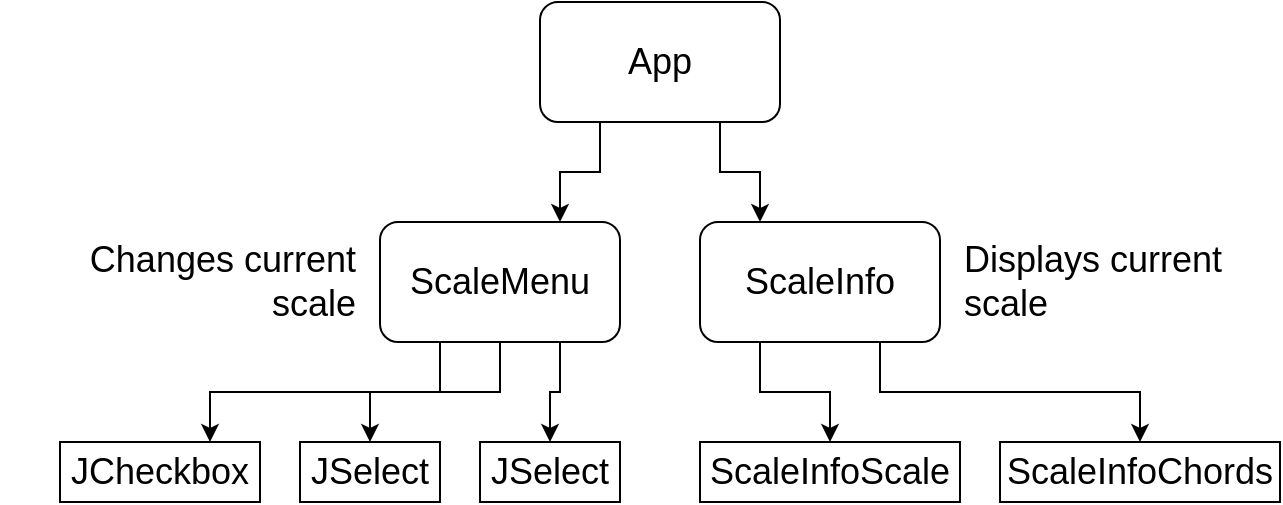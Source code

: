 <mxfile version="20.2.5" type="github">
  <diagram id="WLUykvCk9a5KXr3gEcbK" name="Page-1">
    <mxGraphModel dx="1422" dy="752" grid="1" gridSize="10" guides="1" tooltips="1" connect="1" arrows="1" fold="1" page="1" pageScale="1" pageWidth="850" pageHeight="1100" math="0" shadow="0">
      <root>
        <mxCell id="0" />
        <mxCell id="1" parent="0" />
        <mxCell id="4VahikGaE-Dxck3tvNCw-5" style="edgeStyle=orthogonalEdgeStyle;rounded=0;orthogonalLoop=1;jettySize=auto;html=1;exitX=0.75;exitY=1;exitDx=0;exitDy=0;entryX=0.25;entryY=0;entryDx=0;entryDy=0;fontSize=18;" edge="1" parent="1" source="4VahikGaE-Dxck3tvNCw-2" target="4VahikGaE-Dxck3tvNCw-4">
          <mxGeometry relative="1" as="geometry" />
        </mxCell>
        <mxCell id="4VahikGaE-Dxck3tvNCw-6" style="edgeStyle=orthogonalEdgeStyle;rounded=0;orthogonalLoop=1;jettySize=auto;html=1;exitX=0.25;exitY=1;exitDx=0;exitDy=0;entryX=0.75;entryY=0;entryDx=0;entryDy=0;fontSize=18;" edge="1" parent="1" source="4VahikGaE-Dxck3tvNCw-2" target="4VahikGaE-Dxck3tvNCw-3">
          <mxGeometry relative="1" as="geometry" />
        </mxCell>
        <mxCell id="4VahikGaE-Dxck3tvNCw-2" value="&lt;div&gt;App&lt;/div&gt;" style="rounded=1;whiteSpace=wrap;html=1;fontSize=18;" vertex="1" parent="1">
          <mxGeometry x="360" y="100" width="120" height="60" as="geometry" />
        </mxCell>
        <mxCell id="4VahikGaE-Dxck3tvNCw-16" style="edgeStyle=orthogonalEdgeStyle;rounded=0;orthogonalLoop=1;jettySize=auto;html=1;exitX=0.25;exitY=1;exitDx=0;exitDy=0;entryX=0.75;entryY=0;entryDx=0;entryDy=0;fontSize=18;" edge="1" parent="1" source="4VahikGaE-Dxck3tvNCw-3" target="4VahikGaE-Dxck3tvNCw-10">
          <mxGeometry relative="1" as="geometry" />
        </mxCell>
        <mxCell id="4VahikGaE-Dxck3tvNCw-17" style="edgeStyle=orthogonalEdgeStyle;rounded=0;orthogonalLoop=1;jettySize=auto;html=1;exitX=0.5;exitY=1;exitDx=0;exitDy=0;entryX=0.5;entryY=0;entryDx=0;entryDy=0;fontSize=18;" edge="1" parent="1" source="4VahikGaE-Dxck3tvNCw-3" target="4VahikGaE-Dxck3tvNCw-11">
          <mxGeometry relative="1" as="geometry" />
        </mxCell>
        <mxCell id="4VahikGaE-Dxck3tvNCw-18" style="edgeStyle=orthogonalEdgeStyle;rounded=0;orthogonalLoop=1;jettySize=auto;html=1;exitX=0.75;exitY=1;exitDx=0;exitDy=0;entryX=0.5;entryY=0;entryDx=0;entryDy=0;fontSize=18;" edge="1" parent="1" source="4VahikGaE-Dxck3tvNCw-3" target="4VahikGaE-Dxck3tvNCw-13">
          <mxGeometry relative="1" as="geometry" />
        </mxCell>
        <mxCell id="4VahikGaE-Dxck3tvNCw-3" value="ScaleMenu" style="rounded=1;whiteSpace=wrap;html=1;fontSize=18;" vertex="1" parent="1">
          <mxGeometry x="280" y="210" width="120" height="60" as="geometry" />
        </mxCell>
        <mxCell id="4VahikGaE-Dxck3tvNCw-21" style="edgeStyle=orthogonalEdgeStyle;rounded=0;orthogonalLoop=1;jettySize=auto;html=1;exitX=0.25;exitY=1;exitDx=0;exitDy=0;entryX=0.5;entryY=0;entryDx=0;entryDy=0;fontSize=18;" edge="1" parent="1" source="4VahikGaE-Dxck3tvNCw-4" target="4VahikGaE-Dxck3tvNCw-19">
          <mxGeometry relative="1" as="geometry" />
        </mxCell>
        <mxCell id="4VahikGaE-Dxck3tvNCw-22" style="edgeStyle=orthogonalEdgeStyle;rounded=0;orthogonalLoop=1;jettySize=auto;html=1;exitX=0.75;exitY=1;exitDx=0;exitDy=0;fontSize=18;" edge="1" parent="1" source="4VahikGaE-Dxck3tvNCw-4" target="4VahikGaE-Dxck3tvNCw-20">
          <mxGeometry relative="1" as="geometry" />
        </mxCell>
        <mxCell id="4VahikGaE-Dxck3tvNCw-4" value="&lt;div&gt;ScaleInfo&lt;/div&gt;" style="rounded=1;whiteSpace=wrap;html=1;fontSize=18;" vertex="1" parent="1">
          <mxGeometry x="440" y="210" width="120" height="60" as="geometry" />
        </mxCell>
        <mxCell id="4VahikGaE-Dxck3tvNCw-7" value="Changes current scale" style="text;html=1;strokeColor=none;fillColor=none;align=right;verticalAlign=middle;whiteSpace=wrap;rounded=0;fontSize=18;" vertex="1" parent="1">
          <mxGeometry x="90" y="225" width="180" height="30" as="geometry" />
        </mxCell>
        <mxCell id="4VahikGaE-Dxck3tvNCw-8" value="Displays current scale" style="text;html=1;strokeColor=none;fillColor=none;align=left;verticalAlign=middle;whiteSpace=wrap;rounded=0;fontSize=18;" vertex="1" parent="1">
          <mxGeometry x="570" y="225" width="140" height="30" as="geometry" />
        </mxCell>
        <mxCell id="4VahikGaE-Dxck3tvNCw-10" value="JCheckbox" style="rounded=0;whiteSpace=wrap;html=1;fontSize=18;" vertex="1" parent="1">
          <mxGeometry x="120" y="320" width="100" height="30" as="geometry" />
        </mxCell>
        <mxCell id="4VahikGaE-Dxck3tvNCw-11" value="JSelect" style="rounded=0;whiteSpace=wrap;html=1;fontSize=18;" vertex="1" parent="1">
          <mxGeometry x="240" y="320" width="70" height="30" as="geometry" />
        </mxCell>
        <mxCell id="4VahikGaE-Dxck3tvNCw-13" value="JSelect" style="rounded=0;whiteSpace=wrap;html=1;fontSize=18;" vertex="1" parent="1">
          <mxGeometry x="330" y="320" width="70" height="30" as="geometry" />
        </mxCell>
        <mxCell id="4VahikGaE-Dxck3tvNCw-19" value="ScaleInfoScale" style="rounded=0;whiteSpace=wrap;html=1;fontSize=18;" vertex="1" parent="1">
          <mxGeometry x="440" y="320" width="130" height="30" as="geometry" />
        </mxCell>
        <mxCell id="4VahikGaE-Dxck3tvNCw-20" value="ScaleInfoChords" style="rounded=0;whiteSpace=wrap;html=1;fontSize=18;" vertex="1" parent="1">
          <mxGeometry x="590" y="320" width="140" height="30" as="geometry" />
        </mxCell>
      </root>
    </mxGraphModel>
  </diagram>
</mxfile>
